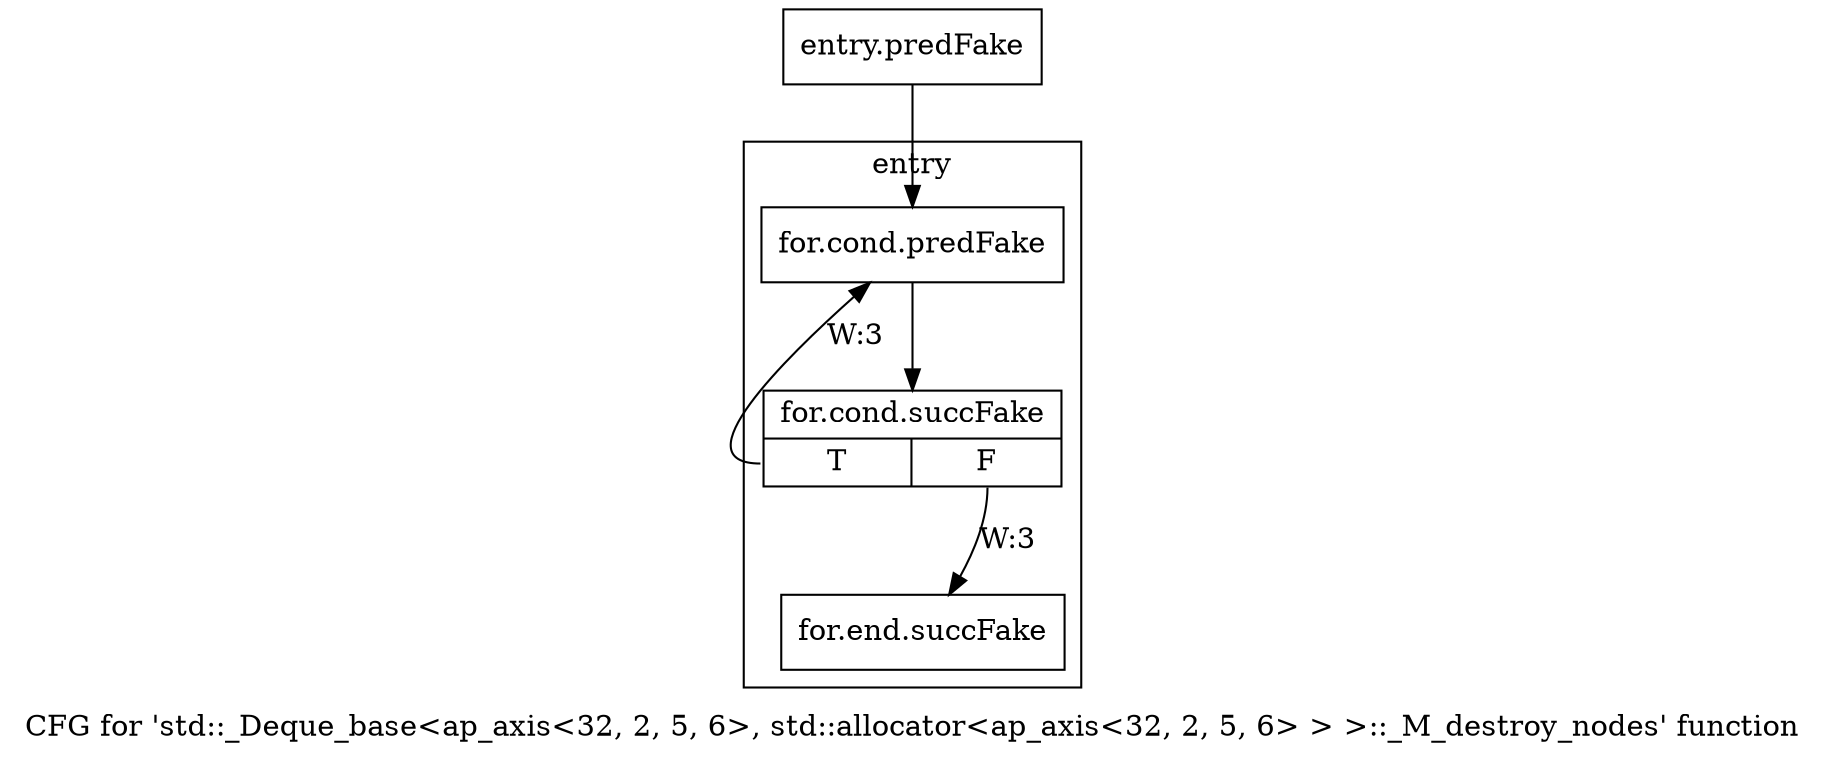 digraph "CFG for 'std::_Deque_base\<ap_axis\<32, 2, 5, 6\>, std::allocator\<ap_axis\<32, 2, 5, 6\> \> \>::_M_destroy_nodes' function" {
	label="CFG for 'std::_Deque_base\<ap_axis\<32, 2, 5, 6\>, std::allocator\<ap_axis\<32, 2, 5, 6\> \> \>::_M_destroy_nodes' function";

	Node0x47aa420 [shape=record,filename="",linenumber="",label="{entry.predFake}"];
	Node0x47aa420 -> Node0x47acb50[ callList="" memoryops="" filename="/proj/xbuilds/2019.2_0801_1/installs/lin64/Vivado/HEAD/tps/lnx64/gcc-6.2.0/lib/gcc/x86_64-pc-linux-gnu/6.2.0/../../../../include/c++/6.2.0/bits/stl_deque.h"];
	Node0x479dd50 [shape=record,filename="/proj/xbuilds/2019.2_0801_1/installs/lin64/Vivado/HEAD/tps/lnx64/gcc-6.2.0/lib/gcc/x86_64-pc-linux-gnu/6.2.0/../../../../include/c++/6.2.0/bits/stl_deque.h",linenumber="742",label="{for.end.succFake}"];
subgraph cluster_0 {
	label="entry";
	tripcount="2";

	Node0x47acb50 [shape=record,filename="/proj/xbuilds/2019.2_0801_1/installs/lin64/Vivado/HEAD/tps/lnx64/gcc-6.2.0/lib/gcc/x86_64-pc-linux-gnu/6.2.0/../../../../include/c++/6.2.0/bits/stl_deque.h",linenumber="740",label="{for.cond.predFake}"];
	Node0x47acb50 -> Node0x47f0210[ callList="" memoryops="" filename="/proj/xbuilds/2019.2_0801_1/installs/lin64/Vivado/HEAD/tps/lnx64/gcc-6.2.0/lib/gcc/x86_64-pc-linux-gnu/6.2.0/../../../../include/c++/6.2.0/bits/stl_deque.h"];
	Node0x47f0210 [shape=record,filename="/proj/xbuilds/2019.2_0801_1/installs/lin64/Vivado/HEAD/tps/lnx64/gcc-6.2.0/lib/gcc/x86_64-pc-linux-gnu/6.2.0/../../../../include/c++/6.2.0/bits/stl_deque.h",linenumber="740",label="{for.cond.succFake|{<s0>T|<s1>F}}"];
	Node0x47f0210:s0 -> Node0x47acb50[label="W:3" callList="" memoryops="" filename="/proj/xbuilds/2019.2_0801_1/installs/lin64/Vivado/HEAD/tps/lnx64/gcc-6.2.0/lib/gcc/x86_64-pc-linux-gnu/6.2.0/../../../../include/c++/6.2.0/bits/stl_deque.h"];
	Node0x47f0210:s1 -> Node0x479dd50[label="W:3" callList="" memoryops="" filename="/proj/xbuilds/2019.2_0801_1/installs/lin64/Vivado/HEAD/tps/lnx64/gcc-6.2.0/lib/gcc/x86_64-pc-linux-gnu/6.2.0/../../../../include/c++/6.2.0/bits/stl_deque.h"];
}
}
